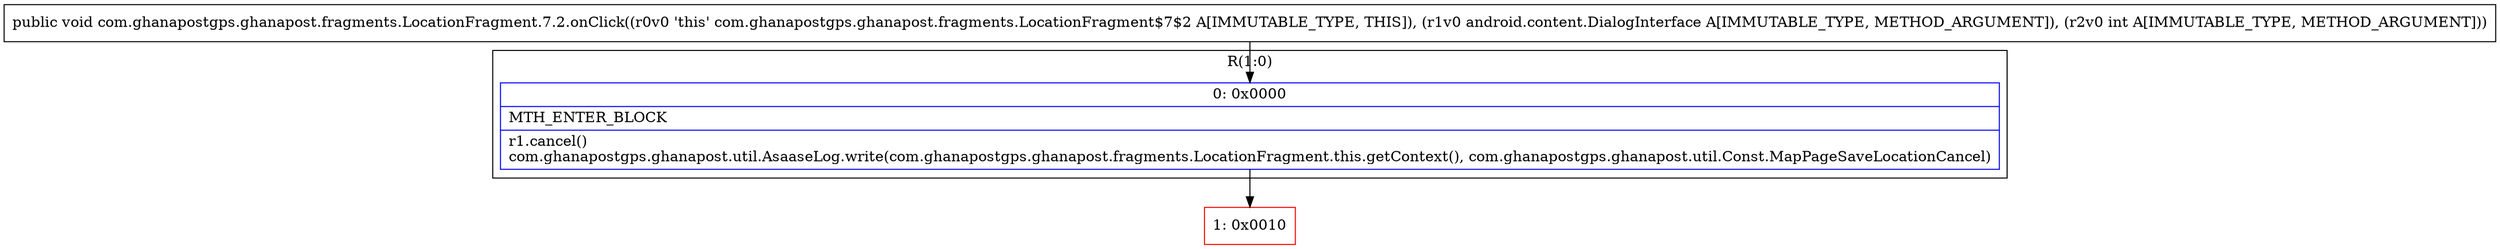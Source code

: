 digraph "CFG forcom.ghanapostgps.ghanapost.fragments.LocationFragment.7.2.onClick(Landroid\/content\/DialogInterface;I)V" {
subgraph cluster_Region_1940912694 {
label = "R(1:0)";
node [shape=record,color=blue];
Node_0 [shape=record,label="{0\:\ 0x0000|MTH_ENTER_BLOCK\l|r1.cancel()\lcom.ghanapostgps.ghanapost.util.AsaaseLog.write(com.ghanapostgps.ghanapost.fragments.LocationFragment.this.getContext(), com.ghanapostgps.ghanapost.util.Const.MapPageSaveLocationCancel)\l}"];
}
Node_1 [shape=record,color=red,label="{1\:\ 0x0010}"];
MethodNode[shape=record,label="{public void com.ghanapostgps.ghanapost.fragments.LocationFragment.7.2.onClick((r0v0 'this' com.ghanapostgps.ghanapost.fragments.LocationFragment$7$2 A[IMMUTABLE_TYPE, THIS]), (r1v0 android.content.DialogInterface A[IMMUTABLE_TYPE, METHOD_ARGUMENT]), (r2v0 int A[IMMUTABLE_TYPE, METHOD_ARGUMENT])) }"];
MethodNode -> Node_0;
Node_0 -> Node_1;
}

